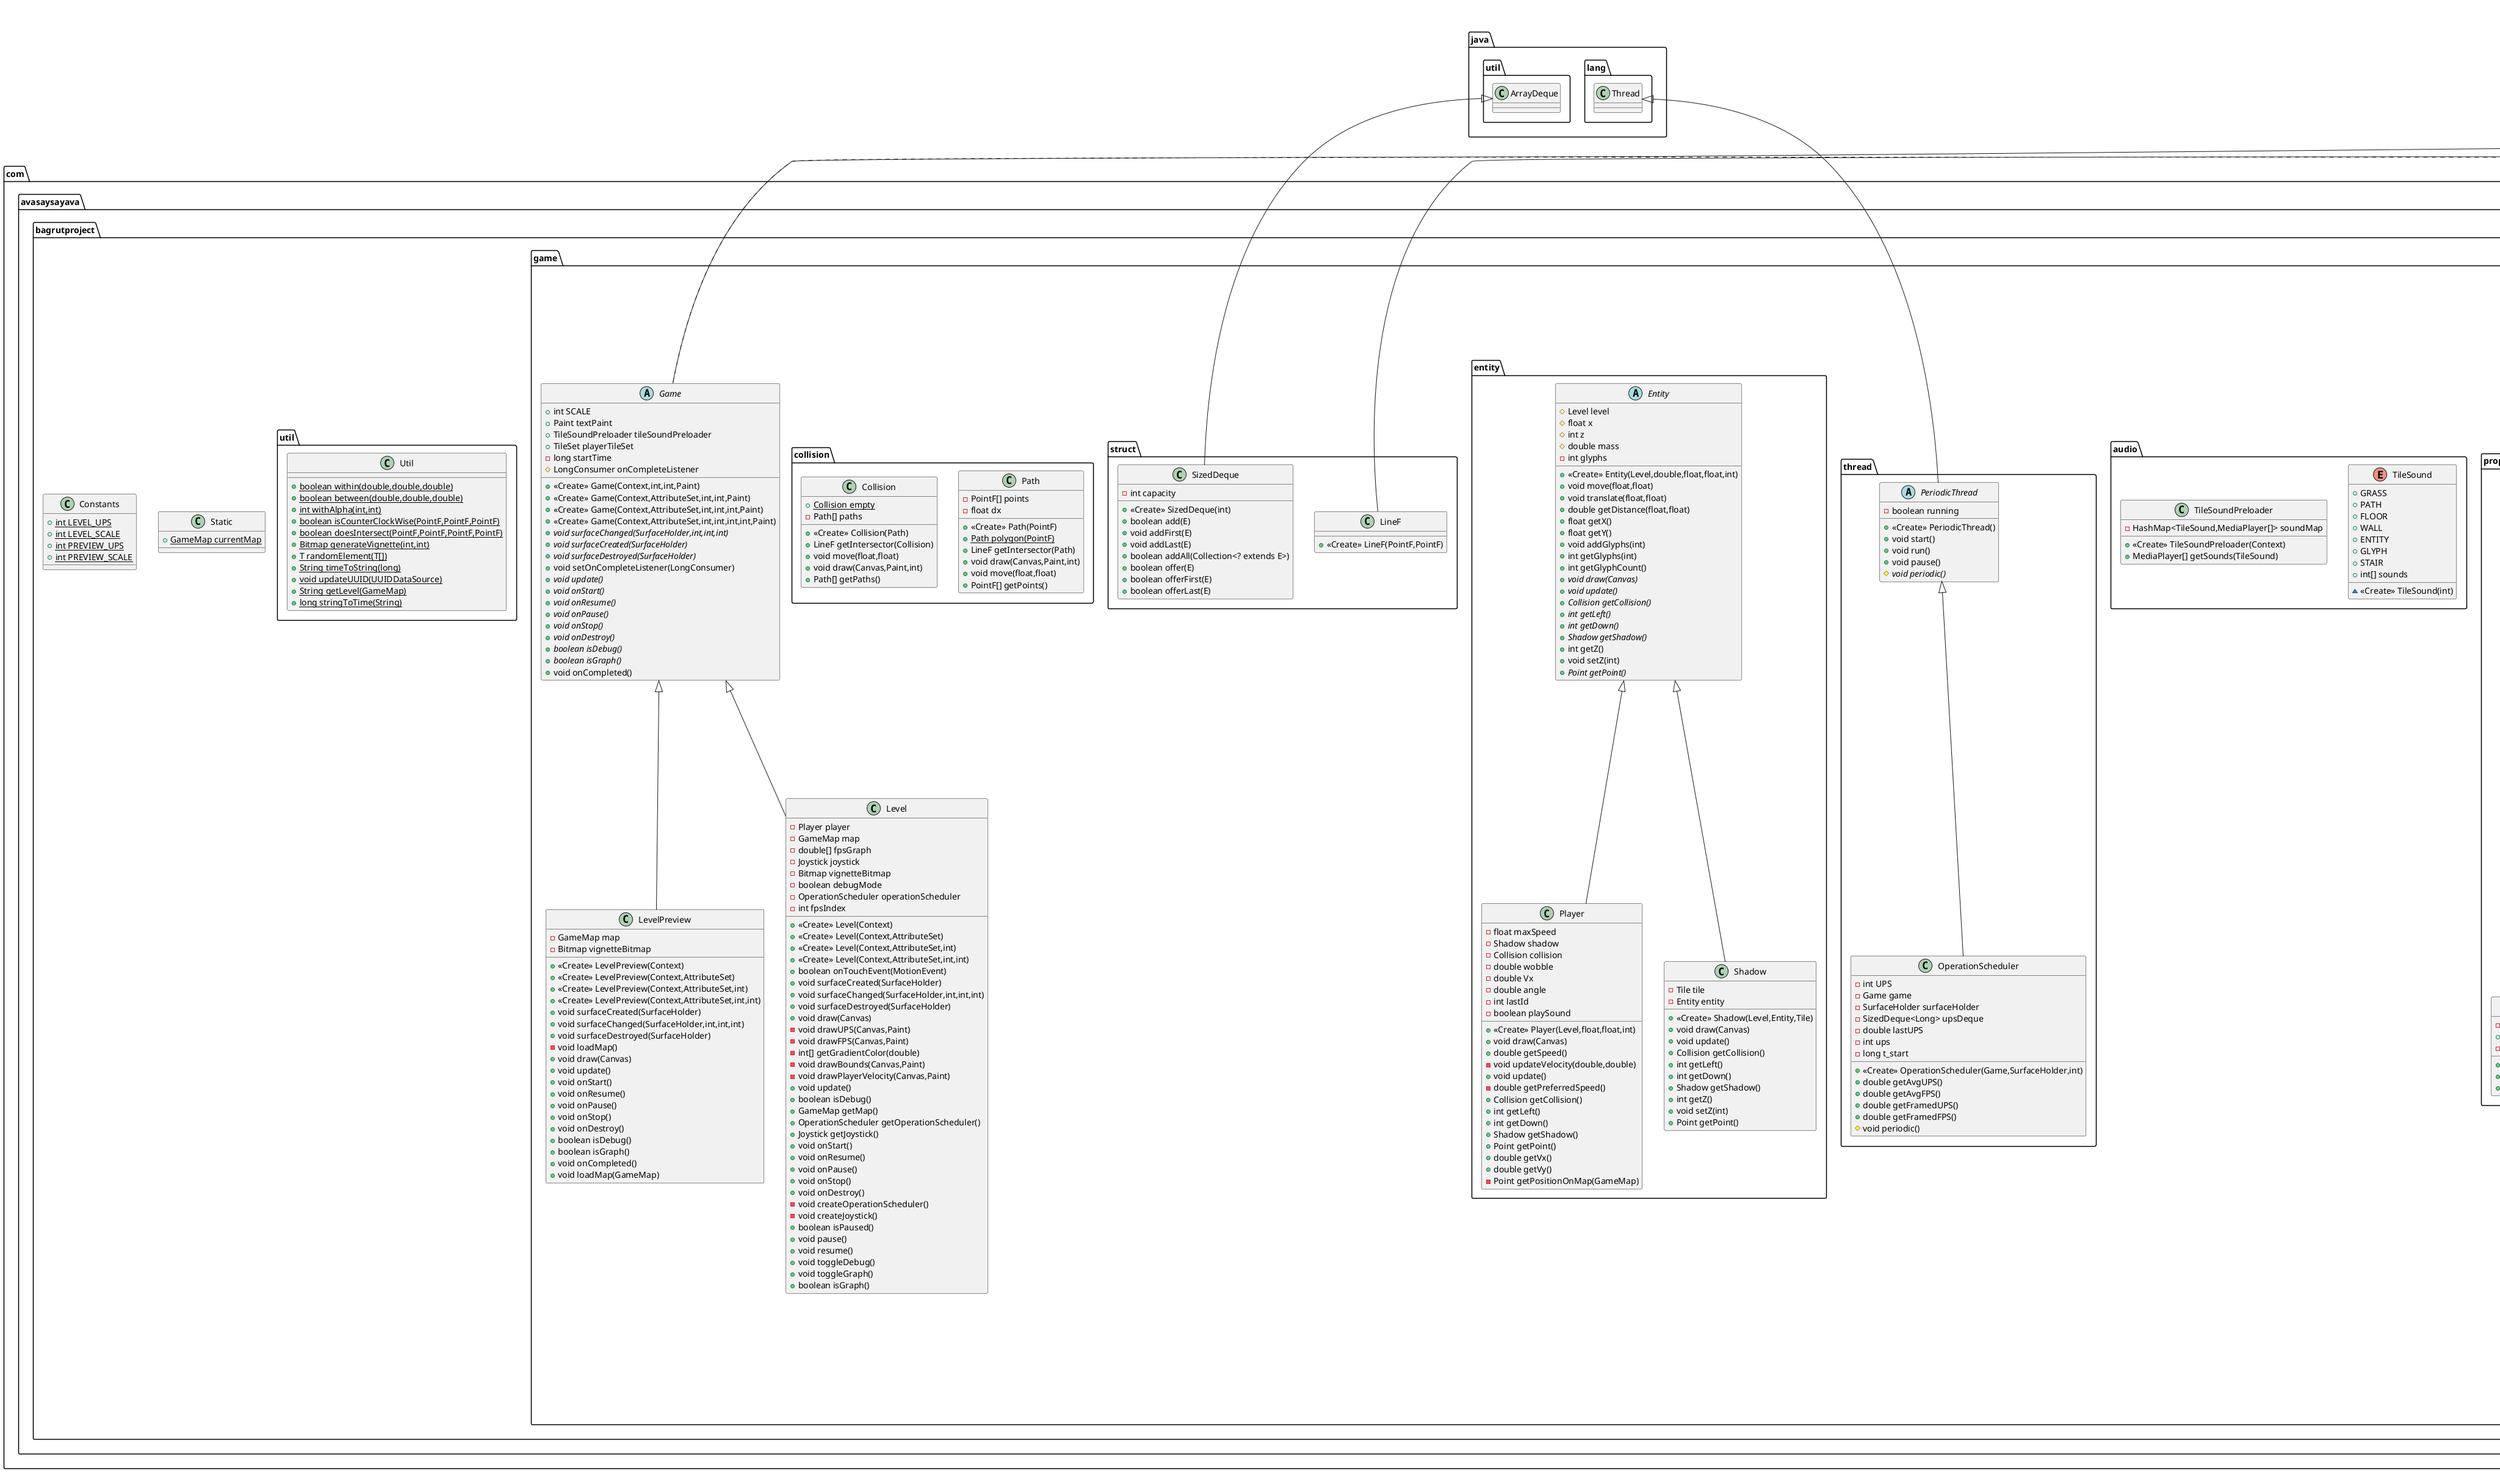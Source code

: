 @startuml
class com.avasaysayava.bagrutproject.game.gui.Joystick {
- float radius
- Paint innerPaint
- Paint outerPaint
- float X
# float outerX
# float innerX
- boolean enabled
+ <<Create>> Joystick(Level,float,float,float)
+ void draw(Canvas)
# void arrange()
+ double getDistance(MotionEvent)
+ double getDistance()
+ double getPercentage()
+ double getRadians()
+ double getAngle()
+ double getSin()
+ double getCos()
+ boolean isPressed(MotionEvent)
+ void enable(MotionEvent)
+ void disable()
+ boolean isEnabled()
+ void reset()
+ void press(MotionEvent)
+ float getRadius()
}


class com.avasaysayava.bagrutproject.game.graphic.gamemap.debugmap.StructuresMap {
+ <<Create>> StructuresMap(Game,float,float)
}

class com.avasaysayava.bagrutproject.service.BackgroundMusicService {
- MediaPlayer player
+ IBinder onBind(Intent)
+ int onStartCommand(Intent,int,int)
+ void onDestroy()
}


class com.avasaysayava.bagrutproject.activity.CreditsActivity {
- Button btn_back
- MediaPlayer click
# void onCreate(Bundle)
}


class com.avasaysayava.bagrutproject.game.gui.MovableJoystick {
+ <<Create>> MovableJoystick(Level,float,float,float)
# void arrange()
+ void enable(MotionEvent)
}

abstract class com.avasaysayava.bagrutproject.game.property.Property {
# Game game
# GameMap map
# int x
# Tile parent
+ <<Create>> Property(Game,GameMap,Tile,int,int)
+ {abstract}void update(Entity)
+ {abstract}Tile getTile()
}


class com.avasaysayava.bagrutproject.game.graphic.gamemap.debugmap.FloorMap {
+ <<Create>> FloorMap(Game,float,float)
}

class com.avasaysayava.bagrutproject.game.graphic.tileset.StructuresTileSet {
+ <<Create>> StructuresTileSet(Context)
# Tile[] getTileArray()
}

class com.avasaysayava.bagrutproject.game.property.GlyphStoneProperty {
- int glyphs
+ int GLYPH_GOAL
- Tile tile
+ <<Create>> GlyphStoneProperty(Game,GameMap,Tile,int,int)
+ void update(Entity)
+ Tile getTile()
}


class com.avasaysayava.bagrutproject.game.graphic.tileset.PlayerTileSet {
+ <<Create>> PlayerTileSet(Context)
# Tile[] getTileArray()
}

enum com.avasaysayava.bagrutproject.game.audio.TileSound {
+  GRASS
+  PATH
+  FLOOR
+  WALL
+  ENTITY
+  GLYPH
+  STAIR
+ int[] sounds
~ <<Create>> TileSound(int)
}


class com.avasaysayava.bagrutproject.database.DatabaseHelper {
- {static} String DATABASE_NAME
- {static} int DATABASE_VERSION
- {static} String SQL_CREATE_ENTRIES
- {static} String SQL_DELETE_ENTRIES
+ <<Create>> DatabaseHelper(Context)
+ void onCreate(SQLiteDatabase)
+ void onUpgrade(SQLiteDatabase,int,int)
}


class com.avasaysayava.bagrutproject.game.LevelPreview {
- GameMap map
- Bitmap vignetteBitmap
+ <<Create>> LevelPreview(Context)
+ <<Create>> LevelPreview(Context,AttributeSet)
+ <<Create>> LevelPreview(Context,AttributeSet,int)
+ <<Create>> LevelPreview(Context,AttributeSet,int,int)
+ void surfaceCreated(SurfaceHolder)
+ void surfaceChanged(SurfaceHolder,int,int,int)
+ void surfaceDestroyed(SurfaceHolder)
- void loadMap()
+ void draw(Canvas)
+ void update()
+ void onStart()
+ void onResume()
+ void onPause()
+ void onStop()
+ void onDestroy()
+ boolean isDebug()
+ boolean isGraph()
+ void onCompleted()
+ void loadMap(GameMap)
}


class com.avasaysayava.bagrutproject.activity.StartActivity {
- RadioGroup optionsMenu
- Button btn_go
- MediaPlayer click
- UUIDDataSource uuidDataSource
# void onCreate(Bundle)
}


class com.avasaysayava.bagrutproject.game.graphic.gamemap.debugmap.WallsMap {
+ <<Create>> WallsMap(Game,float,float)
}

abstract class com.avasaysayava.bagrutproject.game.graphic.gamemap.levelmap.LevelMap {
# <<Create>> LevelMap(Game,List<Tile>[][],int,float,float)
}

class com.avasaysayava.bagrutproject.game.graphic.tileset.GlyphFloorTileSet {
+ <<Create>> GlyphFloorTileSet(Context)
# Tile[] getTileArray()
}

class com.avasaysayava.bagrutproject.game.thread.OperationScheduler {
- int UPS
- Game game
- SurfaceHolder surfaceHolder
- SizedDeque<Long> upsDeque
- double lastUPS
- int ups
- long t_start
+ <<Create>> OperationScheduler(Game,SurfaceHolder,int)
+ double getAvgUPS()
+ double getAvgFPS()
+ double getFramedUPS()
+ double getFramedFPS()
# void periodic()
}


class com.avasaysayava.bagrutproject.game.audio.TileSoundPreloader {
- HashMap<TileSound,MediaPlayer[]> soundMap
+ <<Create>> TileSoundPreloader(Context)
+ MediaPlayer[] getSounds(TileSound)
}


class com.avasaysayava.bagrutproject.game.property.StairUpProperty {
+ <<Create>> StairUpProperty(Game,GameMap,Tile,int,int)
+ void update(Entity)
+ Tile getTile()
}

class com.avasaysayava.bagrutproject.database.DatabaseContract {
}
class com.avasaysayava.bagrutproject.database.DatabaseContract$UserEntry {
+ {static} String TABLE_NAME
+ {static} String COLUMN_UUID
+ {static} String COLUMN_LEVEL1
+ {static} String COLUMN_LEVEL2
+ {static} String COLUMN_LEVEL3
+ {static} String COLUMN_LEVEL4
+ {static} String COLUMN_LEVEL5
+ {static} String COLUMN_LEVEL6
+ {static} String COLUMN_LEVEL7
+ {static} String COLUMN_LEVEL8
+ {static} String COLUMN_LEVEL9
}

class com.avasaysayava.bagrutproject.game.graphic.gamemap.levelmap.Level1Map {
+ <<Create>> Level1Map(Game)
}

class com.avasaysayava.bagrutproject.game.graphic.gamemap.debugmap.GlyphFloorMap {
+ <<Create>> GlyphFloorMap(Game,float,float)
}

class com.avasaysayava.bagrutproject.game.Level {
- Player player
- GameMap map
- double[] fpsGraph
- Joystick joystick
- Bitmap vignetteBitmap
- boolean debugMode
- OperationScheduler operationScheduler
- int fpsIndex
+ <<Create>> Level(Context)
+ <<Create>> Level(Context,AttributeSet)
+ <<Create>> Level(Context,AttributeSet,int)
+ <<Create>> Level(Context,AttributeSet,int,int)
+ boolean onTouchEvent(MotionEvent)
+ void surfaceCreated(SurfaceHolder)
+ void surfaceChanged(SurfaceHolder,int,int,int)
+ void surfaceDestroyed(SurfaceHolder)
+ void draw(Canvas)
- void drawUPS(Canvas,Paint)
- void drawFPS(Canvas,Paint)
- int[] getGradientColor(double)
- void drawBounds(Canvas,Paint)
- void drawPlayerVelocity(Canvas,Paint)
+ void update()
+ boolean isDebug()
+ GameMap getMap()
+ OperationScheduler getOperationScheduler()
+ Joystick getJoystick()
+ void onStart()
+ void onResume()
+ void onPause()
+ void onStop()
+ void onDestroy()
- void createOperationScheduler()
- void createJoystick()
+ boolean isPaused()
+ void pause()
+ void resume()
+ void toggleDebug()
+ void toggleGraph()
+ boolean isGraph()
}


class com.avasaysayava.bagrutproject.game.graphic.gamemap.GameMap {
+ int TILE_SIZE
# List<Tile>[][] map
# Game game
# float x
- int glyphs
+ <<Create>> GameMap(Game,List<Tile>[][],int,float,float)
+ void move(float,float)
+ void translate(float,float)
+ void update(Entity)
+ void draw(Canvas,Entity)
- int getEvaluation(Object,Object)
- Prioritised getPrioritised(Object)
+ LineF getIntersector(Entity)
+ List<Tile> getTiles(int,int)
+ float getX()
+ float getY()
+ void setGame(Game)
+ int getColumns()
+ int getRows()
+ List<Tile>[][] getMap()
+ void clear()
+ void prepare()
+ void removeGlyphs(int)
+ void onNoGlyphs()
}


class com.avasaysayava.bagrutproject.game.graphic.gamemap.GameMap$Prioritised {
+ int z
+ int down
+ int left
+ int x
+ int y
}

class com.avasaysayava.bagrutproject.game.property.GlyphProperty {
- Tile tile
+ <<Create>> GlyphProperty(Game,GameMap,Tile,int,int)
+ void update(Entity)
+ Tile getTile()
}


class com.avasaysayava.bagrutproject.activity.MenuActivity {
- Button[] levels
- Button currentLevel
- LevelDataSource levelDataSource
- UUIDDataSource uuidDataSource
- RelativeLayout rl_rank_first
- TextView txt_rank_first_time
- TextView txt_rank_first_number
- LevelPreview sv_level_preview
- MediaPlayer click
- TextView txt_level_title
# void onCreate(Bundle)
+ void previewMap(Button,int,GameMap)
- void loadLeaderboards(int)
# void onResume()
# void onStart()
# void onDestroy()
# void onStop()
# void onPause()
}


class com.avasaysayava.bagrutproject.game.graphic.tileset.GroundTileSet {
+ <<Create>> GroundTileSet(Context)
# Tile[] getTileArray()
}

abstract class com.avasaysayava.bagrutproject.game.thread.PeriodicThread {
- boolean running
+ <<Create>> PeriodicThread()
+ void start()
+ void run()
+ void pause()
# {abstract}void periodic()
}


abstract class com.avasaysayava.bagrutproject.game.graphic.gamemap.debugmap.DebugMap {
+ <<Create>> DebugMap(Game,List<Tile>[][],int,float,float)
}

class com.avasaysayava.bagrutproject.game.graphic.Tile {
+ {static} Tile empty
# int z
# int down
# int scale
# TileSound type
# TileSet tileSet
# Rect bounds
# Collision collision
# Collision collisionTop
# Collision collisionDown
# Property property
# int id
+ <<Create>> Tile(Tile)
- <<Create>> Tile(Tile,int,int)
+ <<Create>> Tile(TileSet,Rect,Collision,Collision,Collision,int,int,TileSound)
+ Property getProp()
+ void setProperty(Property)
+ void draw(Canvas,float,float,Paint)
+ void draw(Canvas,float,float,double,double,Paint)
+ LineF getIntersector(Entity)
+ void move(float,float)
+ int getWidth()
+ int getHeight()
+ TileSet getTileSet()
+ Rect getBounds()
+ int getScale()
+ Collision getCollision()
+ Collision getCollisionTop()
+ Collision getCollisionDown()
+ int getDown()
+ int getLeft()
+ int getZ()
+ TileSound getType()
+ Tile withScale(int)
+ Tile withZ(int)
+ int getId()
+ void setId(int)
}


class com.avasaysayava.bagrutproject.game.entity.Player {
- float maxSpeed
- Shadow shadow
- Collision collision
- double wobble
- double Vx
- double angle
- int lastId
- boolean playSound
+ <<Create>> Player(Level,float,float,int)
+ void draw(Canvas)
+ double getSpeed()
- void updateVelocity(double,double)
+ void update()
- double getPreferredSpeed()
+ Collision getCollision()
+ int getLeft()
+ int getDown()
+ Shadow getShadow()
+ Point getPoint()
+ double getVx()
+ double getVy()
- Point getPositionOnMap(GameMap)
}


class com.avasaysayava.bagrutproject.game.graphic.tileset.WallsTileSet {
+ <<Create>> WallsTileSet(Context)
# Tile[] getTileArray()
}

class com.avasaysayava.bagrutproject.game.graphic.tileset.FloorTileSet {
+ <<Create>> FloorTileSet(Context)
# Tile[] getTileArray()
}

class com.avasaysayava.bagrutproject.Static {
+ {static} GameMap currentMap
}

abstract class com.avasaysayava.bagrutproject.game.Game {
+ int SCALE
+ Paint textPaint
+ TileSoundPreloader tileSoundPreloader
+ TileSet playerTileSet
- long startTime
# LongConsumer onCompleteListener
+ <<Create>> Game(Context,int,int,Paint)
+ <<Create>> Game(Context,AttributeSet,int,int,Paint)
+ <<Create>> Game(Context,AttributeSet,int,int,int,Paint)
+ <<Create>> Game(Context,AttributeSet,int,int,int,int,Paint)
+ {abstract}void surfaceChanged(SurfaceHolder,int,int,int)
+ {abstract}void surfaceCreated(SurfaceHolder)
+ {abstract}void surfaceDestroyed(SurfaceHolder)
+ void setOnCompleteListener(LongConsumer)
+ {abstract}void update()
+ {abstract}void onStart()
+ {abstract}void onResume()
+ {abstract}void onPause()
+ {abstract}void onStop()
+ {abstract}void onDestroy()
+ {abstract}boolean isDebug()
+ {abstract}boolean isGraph()
+ void onCompleted()
}


class com.avasaysayava.bagrutproject.game.graphic.gamemap.debugmap.GroundMap {
+ <<Create>> GroundMap(Game,float,float)
}

abstract class com.avasaysayava.bagrutproject.game.entity.Entity {
# Level level
# float x
# int z
# double mass
- int glyphs
+ <<Create>> Entity(Level,double,float,float,int)
+ void move(float,float)
+ void translate(float,float)
+ double getDistance(float,float)
+ float getX()
+ float getY()
+ void addGlyphs(int)
+ int getGlyphs(int)
+ int getGlyphCount()
+ {abstract}void draw(Canvas)
+ {abstract}void update()
+ {abstract}Collision getCollision()
+ {abstract}int getLeft()
+ {abstract}int getDown()
+ {abstract}Shadow getShadow()
+ int getZ()
+ void setZ(int)
+ {abstract}Point getPoint()
}


abstract class com.avasaysayava.bagrutproject.database.datasource.DataSource {
# DatabaseHelper databaseHelper
# Context context
# SQLiteDatabase database
+ <<Create>> DataSource(Context)
+ void openWriteable()
+ void openReadable()
+ void close()
}


class com.avasaysayava.bagrutproject.database.datasource.LevelDataSource {
- String COLUMN_NAME
+ <<Create>> LevelDataSource(Context,String)
+ String getTimeByUUID(String)
+ void setColumn(String)
+ int getRankByTime(String)
+ void updateTimeByUUID(String,String)
+ String getTimeByRank(int)
}


abstract class com.avasaysayava.bagrutproject.game.graphic.tileset.TileSet {
- Bitmap bitmap
- Tile[] tiles
+ <<Create>> TileSet(Context,int)
# {abstract}Tile[] getTileArray()
+ Bitmap getBitmap()
+ Tile getTile(int,int,int,int,int,int,Collision,Collision,Collision,TileSound)
+ Tile getTile(int,int,int,int,int,int,int,Collision,Collision,Collision,TileSound)
+ Tile getTile(int)
}


class com.avasaysayava.bagrutproject.game.struct.SizedDeque {
- int capacity
+ <<Create>> SizedDeque(int)
+ boolean add(E)
+ void addFirst(E)
+ void addLast(E)
+ boolean addAll(Collection<? extends E>)
+ boolean offer(E)
+ boolean offerFirst(E)
+ boolean offerLast(E)
}


class com.avasaysayava.bagrutproject.database.datasource.UUIDDataSource {
- String PREFS_NAME
- String UUID_PREF_NAME
+ <<Create>> UUIDDataSource(Context)
+ void insertUUID(String)
+ boolean UUIDExists(String)
+ void saveUUID(String)
+ String getUUID()
+ String generateUUID()
}


class com.avasaysayava.bagrutproject.game.struct.LineF {
+ <<Create>> LineF(PointF,PointF)
}

class com.avasaysayava.bagrutproject.game.property.StairDownProperty {
+ <<Create>> StairDownProperty(Game,GameMap,Tile,int,int)
+ void update(Entity)
+ Tile getTile()
}

class com.avasaysayava.bagrutproject.game.graphic.gamemap.levelmap.Level2Map {
+ <<Create>> Level2Map(Game)
}

class com.avasaysayava.bagrutproject.game.collision.Path {
- PointF[] points
- float dx
+ <<Create>> Path(PointF)
+ {static} Path polygon(PointF)
+ LineF getIntersector(Path)
+ void draw(Canvas,Paint,int)
+ void move(float,float)
+ PointF[] getPoints()
}


class com.avasaysayava.bagrutproject.activity.LevelActivity {
- Level sv_level
- Intent backgroundMusicService
- ImageButton img_btn_play
- LevelDataSource levelDataSource
- UUIDDataSource uuidDataSource
- MediaPlayer click
# void onCreate(Bundle)
- void resumeLevel()
- void pauseLevel()
- void showLeaveDialog()
# void onStart()
# void onResume()
# void onPause()
# void onStop()
# void onDestroy()
+ void onBackPressed()
+ void onCompleted(long)
- void showTimeDialog(long,long,boolean)
}


class com.avasaysayava.bagrutproject.game.collision.Collision {
+ {static} Collision empty
- Path[] paths
+ <<Create>> Collision(Path)
+ LineF getIntersector(Collision)
+ void move(float,float)
+ void draw(Canvas,Paint,int)
+ Path[] getPaths()
}


class com.avasaysayava.bagrutproject.Constants {
+ {static} int LEVEL_UPS
+ {static} int LEVEL_SCALE
+ {static} int PREVIEW_UPS
+ {static} int PREVIEW_SCALE
}

class com.avasaysayava.bagrutproject.util.Util {
+ {static} boolean within(double,double,double)
+ {static} boolean between(double,double,double)
+ {static} int withAlpha(int,int)
+ {static} boolean isCounterClockWise(PointF,PointF,PointF)
+ {static} boolean doesIntersect(PointF,PointF,PointF,PointF)
+ {static} Bitmap generateVignette(int,int)
+ {static} T randomElement(T[])
+ {static} String timeToString(long)
+ {static} void updateUUID(UUIDDataSource)
+ {static} String getLevel(GameMap)
+ {static} long stringToTime(String)
}

class com.avasaysayava.bagrutproject.activity.HowToPlayActivity {
- Button btn_back
- MediaPlayer click
# void onCreate(Bundle)
}


class com.avasaysayava.bagrutproject.game.entity.Shadow {
- Tile tile
- Entity entity
+ <<Create>> Shadow(Level,Entity,Tile)
+ void draw(Canvas)
+ void update()
+ Collision getCollision()
+ int getLeft()
+ int getDown()
+ Shadow getShadow()
+ int getZ()
+ void setZ(int)
+ Point getPoint()
}




com.avasaysayava.bagrutproject.game.graphic.gamemap.debugmap.DebugMap <|-- com.avasaysayava.bagrutproject.game.graphic.gamemap.debugmap.StructuresMap
android.app.Service <|-- com.avasaysayava.bagrutproject.service.BackgroundMusicService
android.app.Activity <|-- com.avasaysayava.bagrutproject.activity.CreditsActivity
com.avasaysayava.bagrutproject.game.gui.Joystick <|-- com.avasaysayava.bagrutproject.game.gui.MovableJoystick
com.avasaysayava.bagrutproject.game.graphic.gamemap.debugmap.DebugMap <|-- com.avasaysayava.bagrutproject.game.graphic.gamemap.debugmap.FloorMap
com.avasaysayava.bagrutproject.game.graphic.tileset.TileSet <|-- com.avasaysayava.bagrutproject.game.graphic.tileset.StructuresTileSet
com.avasaysayava.bagrutproject.game.property.Property <|-- com.avasaysayava.bagrutproject.game.property.GlyphStoneProperty
com.avasaysayava.bagrutproject.game.graphic.tileset.TileSet <|-- com.avasaysayava.bagrutproject.game.graphic.tileset.PlayerTileSet
android.database.sqlite.SQLiteOpenHelper <|-- com.avasaysayava.bagrutproject.database.DatabaseHelper
com.avasaysayava.bagrutproject.game.Game <|-- com.avasaysayava.bagrutproject.game.LevelPreview
android.app.Activity <|-- com.avasaysayava.bagrutproject.activity.StartActivity
com.avasaysayava.bagrutproject.game.graphic.gamemap.debugmap.DebugMap <|-- com.avasaysayava.bagrutproject.game.graphic.gamemap.debugmap.WallsMap
com.avasaysayava.bagrutproject.game.graphic.gamemap.GameMap <|-- com.avasaysayava.bagrutproject.game.graphic.gamemap.levelmap.LevelMap
com.avasaysayava.bagrutproject.game.graphic.tileset.TileSet <|-- com.avasaysayava.bagrutproject.game.graphic.tileset.GlyphFloorTileSet
com.avasaysayava.bagrutproject.game.thread.PeriodicThread <|-- com.avasaysayava.bagrutproject.game.thread.OperationScheduler
com.avasaysayava.bagrutproject.game.property.Property <|-- com.avasaysayava.bagrutproject.game.property.StairUpProperty
com.avasaysayava.bagrutproject.database.DatabaseContract +.. com.avasaysayava.bagrutproject.database.DatabaseContract$UserEntry
android.provider.BaseColumns <|.. com.avasaysayava.bagrutproject.database.DatabaseContract$UserEntry
com.avasaysayava.bagrutproject.game.graphic.gamemap.levelmap.LevelMap <|-- com.avasaysayava.bagrutproject.game.graphic.gamemap.levelmap.Level1Map
com.avasaysayava.bagrutproject.game.graphic.gamemap.debugmap.DebugMap <|-- com.avasaysayava.bagrutproject.game.graphic.gamemap.debugmap.GlyphFloorMap
com.avasaysayava.bagrutproject.game.Game <|-- com.avasaysayava.bagrutproject.game.Level
com.avasaysayava.bagrutproject.game.graphic.gamemap.GameMap +.. com.avasaysayava.bagrutproject.game.graphic.gamemap.GameMap$Prioritised
com.avasaysayava.bagrutproject.game.property.Property <|-- com.avasaysayava.bagrutproject.game.property.GlyphProperty
android.app.Activity <|-- com.avasaysayava.bagrutproject.activity.MenuActivity
com.avasaysayava.bagrutproject.game.graphic.tileset.TileSet <|-- com.avasaysayava.bagrutproject.game.graphic.tileset.GroundTileSet
java.lang.Thread <|-- com.avasaysayava.bagrutproject.game.thread.PeriodicThread
com.avasaysayava.bagrutproject.game.graphic.gamemap.GameMap <|-- com.avasaysayava.bagrutproject.game.graphic.gamemap.debugmap.DebugMap
com.avasaysayava.bagrutproject.game.entity.Entity <|-- com.avasaysayava.bagrutproject.game.entity.Player
com.avasaysayava.bagrutproject.game.graphic.tileset.TileSet <|-- com.avasaysayava.bagrutproject.game.graphic.tileset.WallsTileSet
com.avasaysayava.bagrutproject.game.graphic.tileset.TileSet <|-- com.avasaysayava.bagrutproject.game.graphic.tileset.FloorTileSet
android.view.SurfaceHolder.Callback <|.. com.avasaysayava.bagrutproject.game.Game
android.view.SurfaceView <|-- com.avasaysayava.bagrutproject.game.Game
com.avasaysayava.bagrutproject.game.graphic.gamemap.debugmap.DebugMap <|-- com.avasaysayava.bagrutproject.game.graphic.gamemap.debugmap.GroundMap
com.avasaysayava.bagrutproject.database.datasource.DataSource <|-- com.avasaysayava.bagrutproject.database.datasource.LevelDataSource
java.util.ArrayDeque <|-- com.avasaysayava.bagrutproject.game.struct.SizedDeque
com.avasaysayava.bagrutproject.database.datasource.DataSource <|-- com.avasaysayava.bagrutproject.database.datasource.UUIDDataSource
android.util.Pair <|-- com.avasaysayava.bagrutproject.game.struct.LineF
com.avasaysayava.bagrutproject.game.property.Property <|-- com.avasaysayava.bagrutproject.game.property.StairDownProperty
com.avasaysayava.bagrutproject.game.graphic.gamemap.levelmap.LevelMap <|-- com.avasaysayava.bagrutproject.game.graphic.gamemap.levelmap.Level2Map
android.app.Activity <|-- com.avasaysayava.bagrutproject.activity.LevelActivity
android.app.Activity <|-- com.avasaysayava.bagrutproject.activity.HowToPlayActivity
com.avasaysayava.bagrutproject.game.entity.Entity <|-- com.avasaysayava.bagrutproject.game.entity.Shadow
@enduml